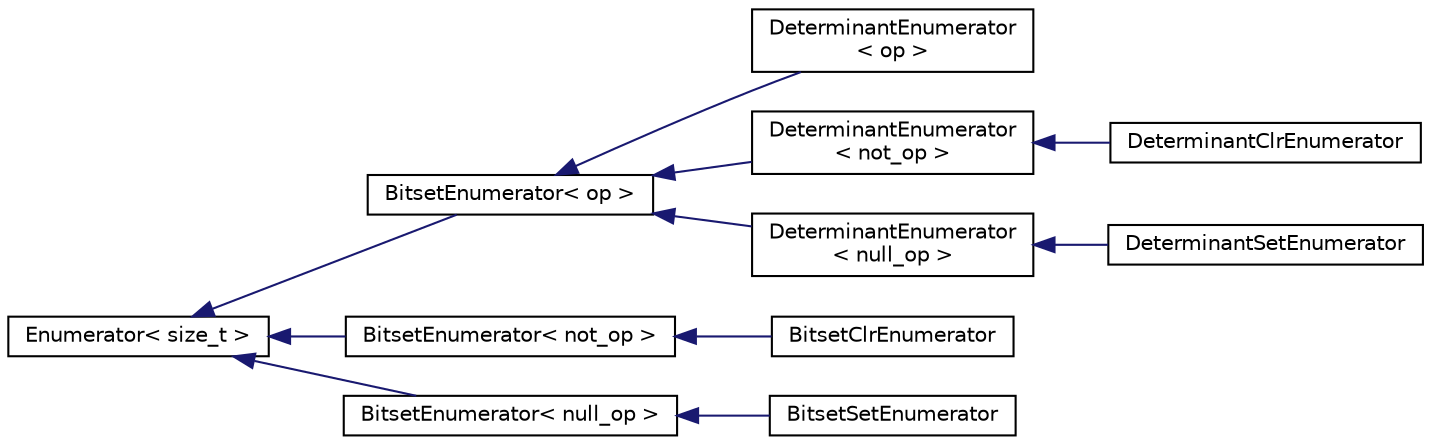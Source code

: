 digraph "Graphical Class Hierarchy"
{
  edge [fontname="Helvetica",fontsize="10",labelfontname="Helvetica",labelfontsize="10"];
  node [fontname="Helvetica",fontsize="10",shape=record];
  rankdir="LR";
  Node1 [label="Enumerator\< size_t \>",height=0.2,width=0.4,color="black", fillcolor="white", style="filled",URL="$classEnumerator.html"];
  Node1 -> Node2 [dir="back",color="midnightblue",fontsize="10",style="solid",fontname="Helvetica"];
  Node2 [label="BitsetEnumerator\< op \>",height=0.2,width=0.4,color="black", fillcolor="white", style="filled",URL="$classBitsetEnumerator.html"];
  Node2 -> Node3 [dir="back",color="midnightblue",fontsize="10",style="solid",fontname="Helvetica"];
  Node3 [label="DeterminantEnumerator\l\< op \>",height=0.2,width=0.4,color="black", fillcolor="white", style="filled",URL="$classDeterminantEnumerator.html"];
  Node2 -> Node4 [dir="back",color="midnightblue",fontsize="10",style="solid",fontname="Helvetica"];
  Node4 [label="DeterminantEnumerator\l\< not_op \>",height=0.2,width=0.4,color="black", fillcolor="white", style="filled",URL="$classDeterminantEnumerator.html"];
  Node4 -> Node5 [dir="back",color="midnightblue",fontsize="10",style="solid",fontname="Helvetica"];
  Node5 [label="DeterminantClrEnumerator",height=0.2,width=0.4,color="black", fillcolor="white", style="filled",URL="$classDeterminantClrEnumerator.html"];
  Node2 -> Node6 [dir="back",color="midnightblue",fontsize="10",style="solid",fontname="Helvetica"];
  Node6 [label="DeterminantEnumerator\l\< null_op \>",height=0.2,width=0.4,color="black", fillcolor="white", style="filled",URL="$classDeterminantEnumerator.html"];
  Node6 -> Node7 [dir="back",color="midnightblue",fontsize="10",style="solid",fontname="Helvetica"];
  Node7 [label="DeterminantSetEnumerator",height=0.2,width=0.4,color="black", fillcolor="white", style="filled",URL="$classDeterminantSetEnumerator.html"];
  Node1 -> Node8 [dir="back",color="midnightblue",fontsize="10",style="solid",fontname="Helvetica"];
  Node8 [label="BitsetEnumerator\< not_op \>",height=0.2,width=0.4,color="black", fillcolor="white", style="filled",URL="$classBitsetEnumerator.html"];
  Node8 -> Node9 [dir="back",color="midnightblue",fontsize="10",style="solid",fontname="Helvetica"];
  Node9 [label="BitsetClrEnumerator",height=0.2,width=0.4,color="black", fillcolor="white", style="filled",URL="$classBitsetClrEnumerator.html"];
  Node1 -> Node10 [dir="back",color="midnightblue",fontsize="10",style="solid",fontname="Helvetica"];
  Node10 [label="BitsetEnumerator\< null_op \>",height=0.2,width=0.4,color="black", fillcolor="white", style="filled",URL="$classBitsetEnumerator.html"];
  Node10 -> Node11 [dir="back",color="midnightblue",fontsize="10",style="solid",fontname="Helvetica"];
  Node11 [label="BitsetSetEnumerator",height=0.2,width=0.4,color="black", fillcolor="white", style="filled",URL="$classBitsetSetEnumerator.html"];
}
